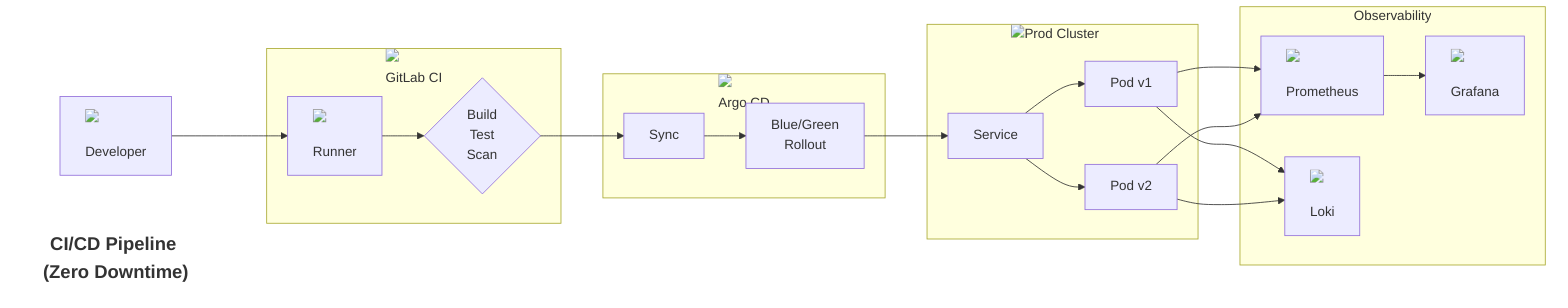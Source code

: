 flowchart LR
 subgraph CI["<img src=https://api.iconify.design/logos/gitlab.svg width=36><br>GitLab&nbsp;CI"]
        runner@{ label: "<img src=\"https://api.iconify.design/simple-icons/gitlab.svg\" width=\"28\"><br>Runner" }
        stages{"Build<br>Test<br>Scan"}
  end
 subgraph CD["<img src=https://api.iconify.design/devicon:argocd.svg width=50><br>Argo&nbsp;CD"]
        sync["Sync"]
        rollout["Blue/Green<br>Rollout"]
  end
 subgraph Cluster["<img src=https://api.iconify.design/logos/kubernetes.svg width=34>Prod Cluster"]
        svc["Service"]
        v1["Pod&nbsp;v1"]
        v2["Pod&nbsp;v2"]
  end
 subgraph Obs["Observability"]
        prom@{ label: "<img src=\"https://api.iconify.design/logos/prometheus.svg\" width=\"30\"><br>Prometheus" }
        graf@{ label: "<img src=\"https://api.iconify.design/logos/grafana.svg\" width=\"30\"><br>Grafana" }
        loki@{ label: "<img src=\"https://api.iconify.design/oui:ws-observability.svg\"\ width=\"40\"><br>Loki" }
  end
    dev@{ label: "<img src=\"https://api.iconify.design/fa6-solid/user.svg\" width=\"32\"><br>Developer" } --> runner
    runner --> stages
    stages --> sync
    sync --> rollout
    rollout --> svc
    svc --> v1 & v2
    v1 --> prom & loki
    v2 --> prom & loki
    prom --> graf
    title["CI/CD Pipeline (Zero Downtime)"]

    runner@{ shape: rect}
    prom@{ shape: rect}
    graf@{ shape: rect}
    loki@{ shape: rect}
    dev@{ shape: rect}
     title:::header
    classDef header fill:none,stroke:none,font-size:22px,font-weight:bold,text-align:center